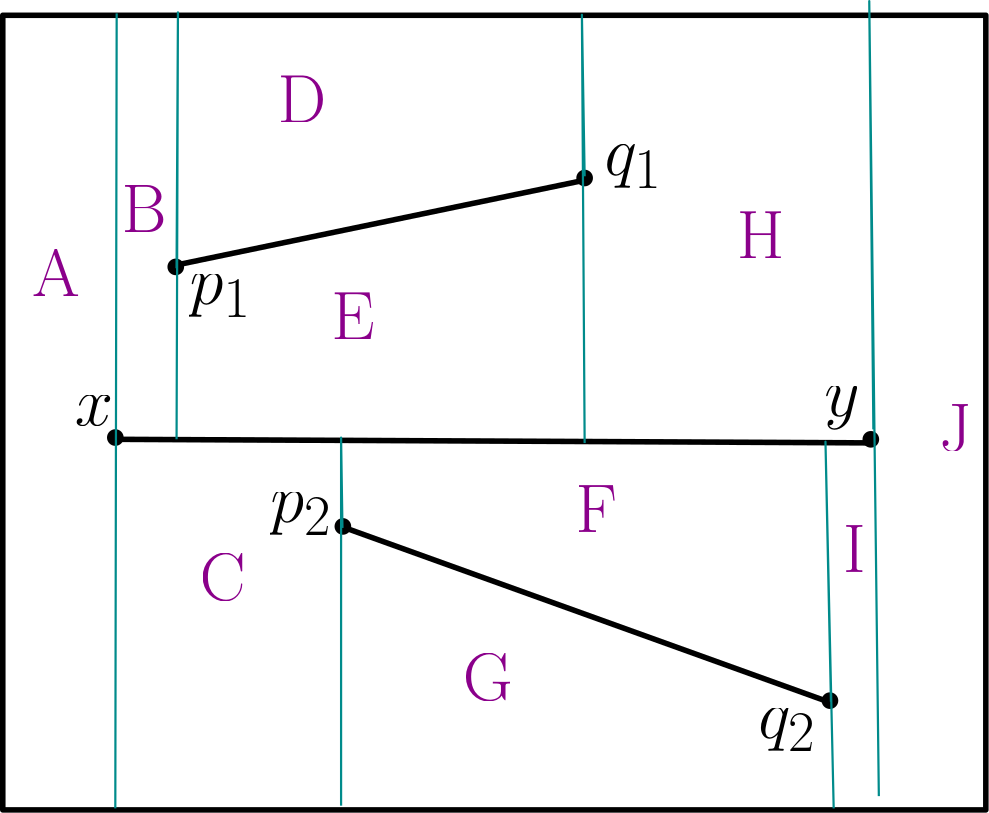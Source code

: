 <?xml version="1.0"?>
<!DOCTYPE ipe SYSTEM "ipe.dtd">
<ipe version="70218" creator="Ipe 7.2.23">
<info created="D:20210305194516" modified="D:20210305194516"/>
<ipestyle name="basic">
<symbol name="arrow/arc(spx)">
<path stroke="sym-stroke" fill="sym-stroke" pen="sym-pen">
0 0 m
-1 0.333 l
-1 -0.333 l
h
</path>
</symbol>
<symbol name="arrow/farc(spx)">
<path stroke="sym-stroke" fill="white" pen="sym-pen">
0 0 m
-1 0.333 l
-1 -0.333 l
h
</path>
</symbol>
<symbol name="arrow/ptarc(spx)">
<path stroke="sym-stroke" fill="sym-stroke" pen="sym-pen">
0 0 m
-1 0.333 l
-0.8 0 l
-1 -0.333 l
h
</path>
</symbol>
<symbol name="arrow/fptarc(spx)">
<path stroke="sym-stroke" fill="white" pen="sym-pen">
0 0 m
-1 0.333 l
-0.8 0 l
-1 -0.333 l
h
</path>
</symbol>
<symbol name="mark/circle(sx)" transformations="translations">
<path fill="sym-stroke">
0.6 0 0 0.6 0 0 e
0.4 0 0 0.4 0 0 e
</path>
</symbol>
<symbol name="mark/disk(sx)" transformations="translations">
<path fill="sym-stroke">
0.6 0 0 0.6 0 0 e
</path>
</symbol>
<symbol name="mark/fdisk(sfx)" transformations="translations">
<group>
<path fill="sym-fill">
0.5 0 0 0.5 0 0 e
</path>
<path fill="sym-stroke" fillrule="eofill">
0.6 0 0 0.6 0 0 e
0.4 0 0 0.4 0 0 e
</path>
</group>
</symbol>
<symbol name="mark/box(sx)" transformations="translations">
<path fill="sym-stroke" fillrule="eofill">
-0.6 -0.6 m
0.6 -0.6 l
0.6 0.6 l
-0.6 0.6 l
h
-0.4 -0.4 m
0.4 -0.4 l
0.4 0.4 l
-0.4 0.4 l
h
</path>
</symbol>
<symbol name="mark/square(sx)" transformations="translations">
<path fill="sym-stroke">
-0.6 -0.6 m
0.6 -0.6 l
0.6 0.6 l
-0.6 0.6 l
h
</path>
</symbol>
<symbol name="mark/fsquare(sfx)" transformations="translations">
<group>
<path fill="sym-fill">
-0.5 -0.5 m
0.5 -0.5 l
0.5 0.5 l
-0.5 0.5 l
h
</path>
<path fill="sym-stroke" fillrule="eofill">
-0.6 -0.6 m
0.6 -0.6 l
0.6 0.6 l
-0.6 0.6 l
h
-0.4 -0.4 m
0.4 -0.4 l
0.4 0.4 l
-0.4 0.4 l
h
</path>
</group>
</symbol>
<symbol name="mark/cross(sx)" transformations="translations">
<group>
<path fill="sym-stroke">
-0.43 -0.57 m
0.57 0.43 l
0.43 0.57 l
-0.57 -0.43 l
h
</path>
<path fill="sym-stroke">
-0.43 0.57 m
0.57 -0.43 l
0.43 -0.57 l
-0.57 0.43 l
h
</path>
</group>
</symbol>
<symbol name="arrow/fnormal(spx)">
<path stroke="sym-stroke" fill="white" pen="sym-pen">
0 0 m
-1 0.333 l
-1 -0.333 l
h
</path>
</symbol>
<symbol name="arrow/pointed(spx)">
<path stroke="sym-stroke" fill="sym-stroke" pen="sym-pen">
0 0 m
-1 0.333 l
-0.8 0 l
-1 -0.333 l
h
</path>
</symbol>
<symbol name="arrow/fpointed(spx)">
<path stroke="sym-stroke" fill="white" pen="sym-pen">
0 0 m
-1 0.333 l
-0.8 0 l
-1 -0.333 l
h
</path>
</symbol>
<symbol name="arrow/linear(spx)">
<path stroke="sym-stroke" pen="sym-pen">
-1 0.333 m
0 0 l
-1 -0.333 l
</path>
</symbol>
<symbol name="arrow/fdouble(spx)">
<path stroke="sym-stroke" fill="white" pen="sym-pen">
0 0 m
-1 0.333 l
-1 -0.333 l
h
-1 0 m
-2 0.333 l
-2 -0.333 l
h
</path>
</symbol>
<symbol name="arrow/double(spx)">
<path stroke="sym-stroke" fill="sym-stroke" pen="sym-pen">
0 0 m
-1 0.333 l
-1 -0.333 l
h
-1 0 m
-2 0.333 l
-2 -0.333 l
h
</path>
</symbol>
<symbol name="arrow/mid-normal(spx)">
<path stroke="sym-stroke" fill="sym-stroke" pen="sym-pen">
0.5 0 m
-0.5 0.333 l
-0.5 -0.333 l
h
</path>
</symbol>
<symbol name="arrow/mid-fnormal(spx)">
<path stroke="sym-stroke" fill="white" pen="sym-pen">
0.5 0 m
-0.5 0.333 l
-0.5 -0.333 l
h
</path>
</symbol>
<symbol name="arrow/mid-pointed(spx)">
<path stroke="sym-stroke" fill="sym-stroke" pen="sym-pen">
0.5 0 m
-0.5 0.333 l
-0.3 0 l
-0.5 -0.333 l
h
</path>
</symbol>
<symbol name="arrow/mid-fpointed(spx)">
<path stroke="sym-stroke" fill="white" pen="sym-pen">
0.5 0 m
-0.5 0.333 l
-0.3 0 l
-0.5 -0.333 l
h
</path>
</symbol>
<symbol name="arrow/mid-double(spx)">
<path stroke="sym-stroke" fill="sym-stroke" pen="sym-pen">
1 0 m
0 0.333 l
0 -0.333 l
h
0 0 m
-1 0.333 l
-1 -0.333 l
h
</path>
</symbol>
<symbol name="arrow/mid-fdouble(spx)">
<path stroke="sym-stroke" fill="white" pen="sym-pen">
1 0 m
0 0.333 l
0 -0.333 l
h
0 0 m
-1 0.333 l
-1 -0.333 l
h
</path>
</symbol>
<anglesize name="22.5 deg" value="22.5"/>
<anglesize name="30 deg" value="30"/>
<anglesize name="45 deg" value="45"/>
<anglesize name="60 deg" value="60"/>
<anglesize name="90 deg" value="90"/>
<arrowsize name="large" value="10"/>
<arrowsize name="small" value="5"/>
<arrowsize name="tiny" value="3"/>
<color name="blue" value="0 0 1"/>
<color name="brown" value="0.647 0.165 0.165"/>
<color name="darkblue" value="0 0 0.545"/>
<color name="darkcyan" value="0 0.545 0.545"/>
<color name="darkgray" value="0.663"/>
<color name="darkgreen" value="0 0.392 0"/>
<color name="darkmagenta" value="0.545 0 0.545"/>
<color name="darkorange" value="1 0.549 0"/>
<color name="darkred" value="0.545 0 0"/>
<color name="gold" value="1 0.843 0"/>
<color name="gray" value="0.745"/>
<color name="green" value="0 1 0"/>
<color name="lightblue" value="0.678 0.847 0.902"/>
<color name="lightcyan" value="0.878 1 1"/>
<color name="lightgray" value="0.827"/>
<color name="lightgreen" value="0.565 0.933 0.565"/>
<color name="lightyellow" value="1 1 0.878"/>
<color name="navy" value="0 0 0.502"/>
<color name="orange" value="1 0.647 0"/>
<color name="pink" value="1 0.753 0.796"/>
<color name="purple" value="0.627 0.125 0.941"/>
<color name="red" value="1 0 0"/>
<color name="seagreen" value="0.18 0.545 0.341"/>
<color name="turquoise" value="0.251 0.878 0.816"/>
<color name="violet" value="0.933 0.51 0.933"/>
<color name="yellow" value="1 1 0"/>
<dashstyle name="dash dot dotted" value="[4 2 1 2 1 2] 0"/>
<dashstyle name="dash dotted" value="[4 2 1 2] 0"/>
<dashstyle name="dashed" value="[4] 0"/>
<dashstyle name="dotted" value="[1 3] 0"/>
<gridsize name="10 pts (~3.5 mm)" value="10"/>
<gridsize name="14 pts (~5 mm)" value="14"/>
<gridsize name="16 pts (~6 mm)" value="16"/>
<gridsize name="20 pts (~7 mm)" value="20"/>
<gridsize name="28 pts (~10 mm)" value="28"/>
<gridsize name="32 pts (~12 mm)" value="32"/>
<gridsize name="4 pts" value="4"/>
<gridsize name="56 pts (~20 mm)" value="56"/>
<gridsize name="8 pts (~3 mm)" value="8"/>
<opacity name="10%" value="0.1"/>
<opacity name="30%" value="0.3"/>
<opacity name="50%" value="0.5"/>
<opacity name="75%" value="0.75"/>
<pen name="fat" value="1.2"/>
<pen name="heavier" value="0.8"/>
<pen name="ultrafat" value="2"/>
<symbolsize name="large" value="5"/>
<symbolsize name="small" value="2"/>
<symbolsize name="tiny" value="1.1"/>
<textsize name="Huge" value="\Huge"/>
<textsize name="LARGE" value="\LARGE"/>
<textsize name="Large" value="\Large"/>
<textsize name="footnote" value="\footnotesize"/>
<textsize name="huge" value="\huge"/>
<textsize name="large" value="\large"/>
<textsize name="small" value="\small"/>
<textsize name="tiny" value="\tiny"/>
<textstyle name="center" begin="\begin{center}" end="\end{center}"/>
<textstyle name="item" begin="\begin{itemize}\item{}" end="\end{itemize}"/>
<textstyle name="itemize" begin="\begin{itemize}" end="\end{itemize}"/>
<tiling name="falling" angle="-60" step="4" width="1"/>
<tiling name="rising" angle="30" step="4" width="1"/>
</ipestyle>
<page>
<layer name="base"/>
<layer name="traps"/>
<view layers="base traps" active="traps"/>
<use layer="base" name="mark/disk(sx)" pos="125.991 675.051" size="large" stroke="black"/>
<use name="mark/disk(sx)" pos="273.182 707.049" size="large" stroke="black"/>
<use name="mark/disk(sx)" pos="186.147 581.618" size="large" stroke="black"/>
<use name="mark/disk(sx)" pos="361.496 518.902" size="large" stroke="black"/>
<use name="mark/disk(sx)" pos="104.233 613.615" size="large" stroke="black"/>
<use name="mark/disk(sx)" pos="376.215 612.975" size="large" stroke="black"/>
<path stroke="black" pen="ultrafat">
125.991 675.691 m
273.822 706.409 l
</path>
<path stroke="black" pen="ultrafat">
185.507 581.618 m
361.496 518.262 l
</path>
<path stroke="black" pen="ultrafat">
375.575 611.696 m
104.873 612.975 l
</path>
<text matrix="0.091856 0 0 -7.07644 120.921 5601.76" transformations="translations" pos="109.353 698.09" stroke="black" type="label" width="22.155" height="10.672" depth="4.82" valign="baseline" size="Huge">$p_1$</text>
<text matrix="1 0 0 1 6.82512 -10.2377" transformations="translations" pos="273.48 718.503" stroke="black" type="label" width="20.735" height="10.672" depth="4.82" valign="baseline">\Huge
$q_1$</text>
<text matrix="1 0 0 1 -8.72099 -12.1336" transformations="translations" pos="98.3022 630.155" stroke="black" type="label" width="21.275" height="10.672" depth="0" valign="baseline">\Huge
$x$
</text>
<text matrix="1 0 0 1 -15.6919 10.3737" transformations="translations" pos="175.654 572.9" stroke="black" type="label" width="22.155" height="10.672" depth="4.82" valign="baseline">\Huge
$p_2$</text>
<text matrix="1 0 0 1 -27.6666 -31.6852" transformations="translations" pos="363.345 537.258" stroke="black" type="label" width="20.735" height="10.672" depth="4.82" valign="baseline">\Huge
$q_2$</text>
<text matrix="1 0 0 1 -11.1059 -14.6196" transformations="translations" pos="370.53 636.069" stroke="black" type="label" width="12.723" height="10.672" depth="4.82" valign="baseline">\Huge
$y$</text>
<path stroke="black" pen="ultrafat">
63.7153 765.633 m
63.7153 479.572 l
417.612 479.572 l
417.612 765.633 l
h
</path>
<path layer="traps" stroke="darkcyan" pen="heavier">
104.226 480.099 m
104.718 766.3 l
104.718 766.3 l
104.718 766.3 l
</path>
<path matrix="1 0 0 1 0.379174 0.379174" stroke="darkcyan" pen="heavier">
125.9 674.184 m
126.393 766.3 l
125.9 612.609 l
125.9 612.609 l
125.9 612.609 l
</path>
<path stroke="darkcyan" pen="heavier">
185.997 581.082 m
185.505 613.594 l
185.505 481.084 l
</path>
<path stroke="darkcyan" pen="heavier">
273.188 707.68 m
272.202 765.807 l
273.188 611.623 l
</path>
<path stroke="darkcyan" pen="heavier">
361.856 518.522 m
359.885 612.116 l
362.841 480.099 l
</path>
<path matrix="1 0 0 1 -0 3.4482" stroke="darkcyan" pen="heavier">
377.126 613.101 m
375.648 767.285 l
379.097 481.084 l
</path>
<text transformations="translations" pos="74.2675 664.513" stroke="darkmagenta" type="label" width="17.185" height="16.934" depth="0" valign="baseline" size="Huge">A</text>
<text matrix="1 0 0 1 -5.30843 -6.44595" transformations="translations" pos="111.806 694.088" stroke="darkmagenta" type="label" width="16.219" height="16.934" depth="0" valign="baseline" size="Huge">B</text>
<text transformations="translations" pos="134.556 554.932" stroke="darkmagenta" type="label" width="16.548" height="16.934" depth="0" valign="baseline" size="Huge">C</text>
<text transformations="translations" pos="162.615 727.076" stroke="darkmagenta" type="label" width="17.514" height="16.934" depth="0" valign="baseline" size="Huge">D</text>
<text transformations="translations" pos="181.953 648.967" stroke="darkmagenta" type="label" width="15.571" height="16.934" depth="0" valign="baseline" size="Huge">E</text>
<text transformations="translations" pos="269.921 579.578" stroke="darkmagenta" type="label" width="14.924" height="16.934" depth="0" valign="baseline" size="Huge">F</text>
<text transformations="translations" pos="229.349 518.91" stroke="darkmagenta" type="label" width="18.002" height="16.934" depth="0" valign="baseline" size="Huge">G</text>
<text transformations="translations" pos="327.935 678.163" stroke="darkmagenta" type="label" width="17.185" height="16.934" depth="0" valign="baseline" size="Huge">H</text>
<text matrix="1 0 0 1 -2.27504 -1.89587" transformations="translations" pos="368.506 567.065" stroke="darkmagenta" type="label" width="8.12" height="16.934" depth="0" valign="baseline" size="Huge">I</text>
<text transformations="translations" pos="400.736 608.774" stroke="darkmagenta" type="label" width="11.687" height="16.934" depth="0" valign="baseline" size="Huge">J</text>
</page>
</ipe>
